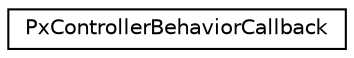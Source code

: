 digraph "Graphical Class Hierarchy"
{
  edge [fontname="Helvetica",fontsize="10",labelfontname="Helvetica",labelfontsize="10"];
  node [fontname="Helvetica",fontsize="10",shape=record];
  rankdir="LR";
  Node0 [label="PxControllerBehaviorCallback",height=0.2,width=0.4,color="black", fillcolor="white", style="filled",URL="$classPxControllerBehaviorCallback.html",tooltip="User behavior callback. "];
}
